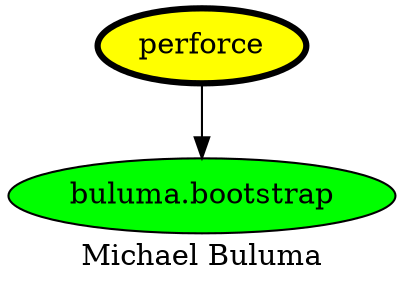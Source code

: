 digraph PhiloDilemma {
  label = "Michael Buluma" ;
  overlap=false
  {
    "perforce" [fillcolor=yellow style=filled penwidth=3]
    "buluma.bootstrap" [fillcolor=green style=filled]
  }
  "perforce" -> "buluma.bootstrap"
}
